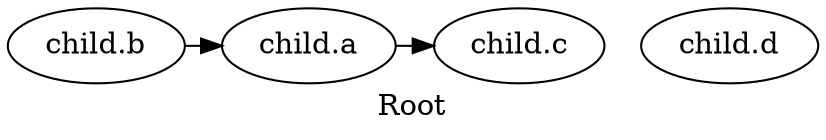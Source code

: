 digraph cluster_0 {
    label = "Root";
    subgraph {
        rank=same;
        Root_child_a[label="child.a"];
        Root_child_b[label="child.b"];
        Root_child_c[label="child.c"];
        Root_child_d[label="child.d"];
    }

    Root_child_b -> Root_child_a;
    Root_child_a -> Root_child_c;
    Root_child_d;
}
